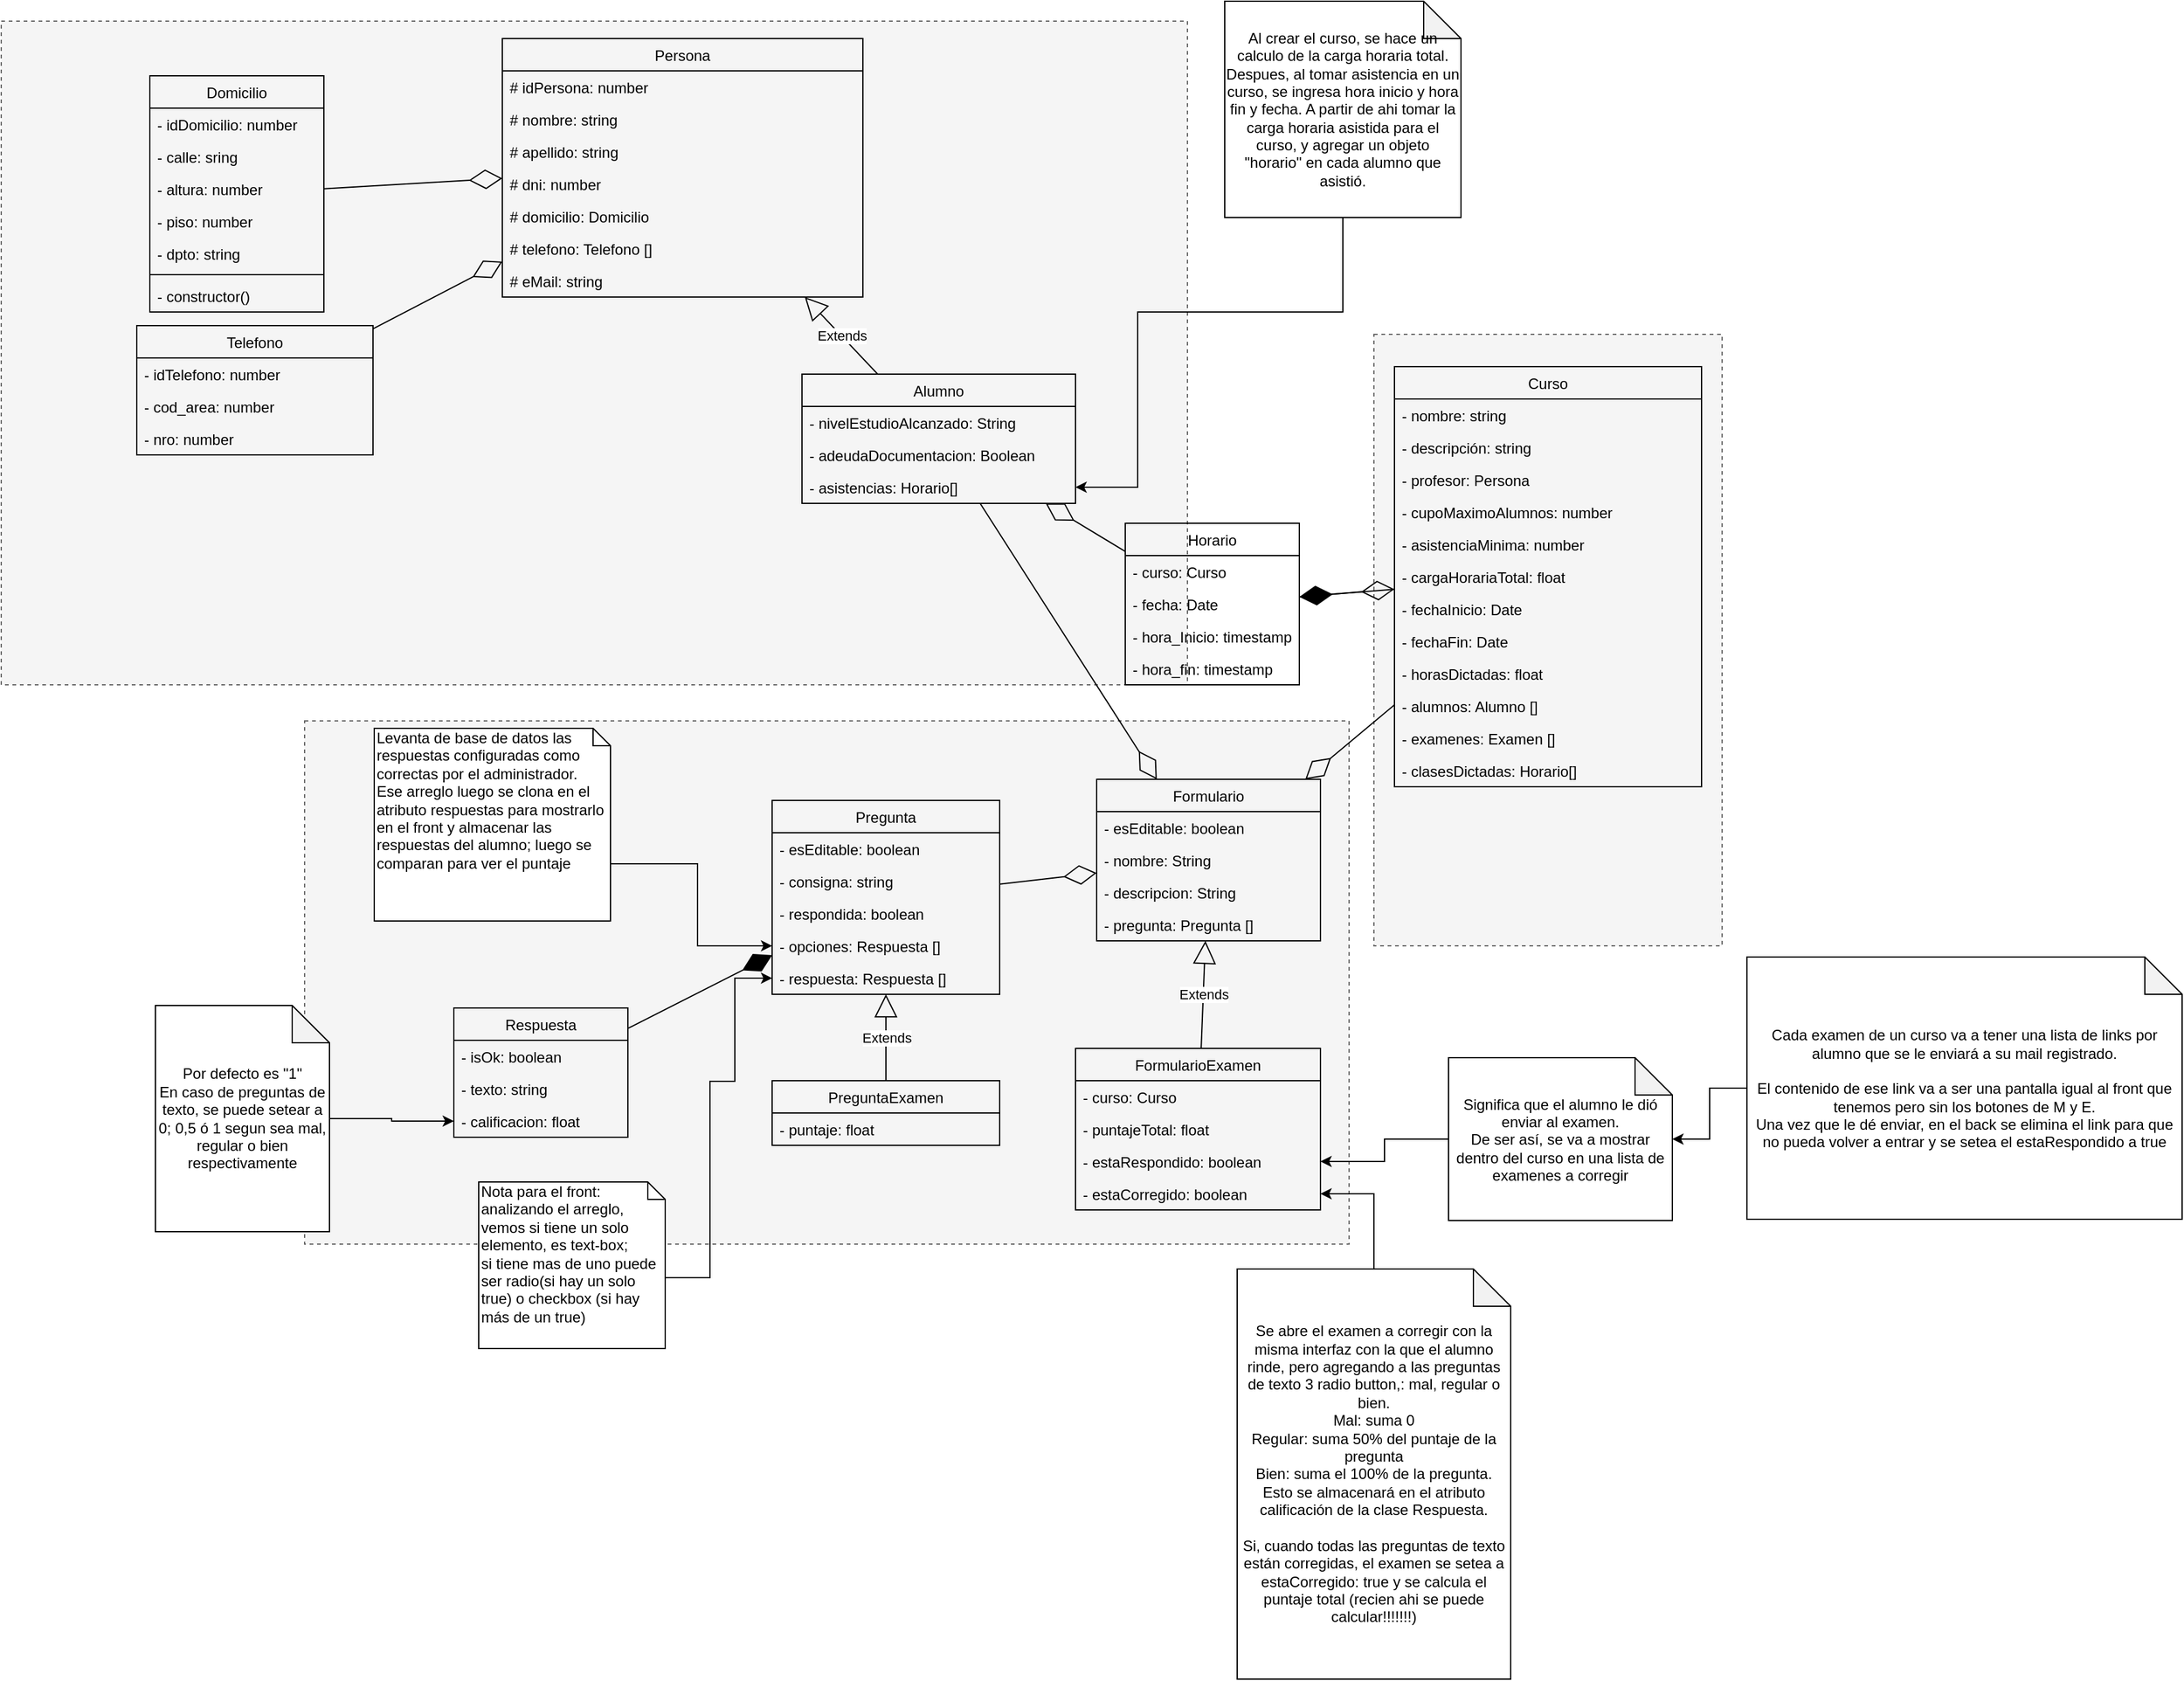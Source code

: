 <mxfile version="12.2.2" type="device" pages="1"><diagram id="f-dJ4CcbWIBOQ4cdCepu" name="Page-1"><mxGraphModel dx="1808" dy="1743" grid="1" gridSize="10" guides="1" tooltips="1" connect="1" arrows="1" fold="1" page="1" pageScale="1" pageWidth="827" pageHeight="1169" math="0" shadow="0"><root><mxCell id="0"/><mxCell id="1" parent="0"/><mxCell id="0V6Gt7G7ayMPBLeQKOoL-3" value="" style="rounded=0;whiteSpace=wrap;html=1;dashed=1;fillColor=#f5f5f5;strokeColor=#666666;fontColor=#333333;" parent="1" vertex="1"><mxGeometry x="390" y="208" width="280" height="492" as="geometry"/></mxCell><mxCell id="0V6Gt7G7ayMPBLeQKOoL-2" value="" style="rounded=0;whiteSpace=wrap;html=1;fillColor=#f5f5f5;dashed=1;strokeColor=#666666;fontColor=#333333;" parent="1" vertex="1"><mxGeometry x="-714" y="-44" width="954" height="534" as="geometry"/></mxCell><mxCell id="0V6Gt7G7ayMPBLeQKOoL-5" value="" style="rounded=0;whiteSpace=wrap;html=1;dashed=1;fillColor=#f5f5f5;strokeColor=#666666;fontColor=#333333;" parent="1" vertex="1"><mxGeometry x="-470" y="519" width="840" height="421" as="geometry"/></mxCell><mxCell id="UIrgwBqXf0p40G4Y4S-2-1" value="Curso" style="swimlane;fontStyle=0;childLayout=stackLayout;horizontal=1;startSize=26;fillColor=none;horizontalStack=0;resizeParent=1;resizeParentMax=0;resizeLast=0;collapsible=1;marginBottom=0;" parent="1" vertex="1"><mxGeometry x="406.5" y="234" width="247" height="338" as="geometry"/></mxCell><mxCell id="dFw13-SHJbsJlFjqZxbd-1" value="- nombre: string" style="text;strokeColor=none;fillColor=none;align=left;verticalAlign=top;spacingLeft=4;spacingRight=4;overflow=hidden;rotatable=0;points=[[0,0.5],[1,0.5]];portConstraint=eastwest;" vertex="1" parent="UIrgwBqXf0p40G4Y4S-2-1"><mxGeometry y="26" width="247" height="26" as="geometry"/></mxCell><mxCell id="dFw13-SHJbsJlFjqZxbd-2" value="- descripción: string" style="text;strokeColor=none;fillColor=none;align=left;verticalAlign=top;spacingLeft=4;spacingRight=4;overflow=hidden;rotatable=0;points=[[0,0.5],[1,0.5]];portConstraint=eastwest;" vertex="1" parent="UIrgwBqXf0p40G4Y4S-2-1"><mxGeometry y="52" width="247" height="26" as="geometry"/></mxCell><mxCell id="UIrgwBqXf0p40G4Y4S-2-3" value="- profesor: Persona" style="text;strokeColor=none;fillColor=none;align=left;verticalAlign=top;spacingLeft=4;spacingRight=4;overflow=hidden;rotatable=0;points=[[0,0.5],[1,0.5]];portConstraint=eastwest;" parent="UIrgwBqXf0p40G4Y4S-2-1" vertex="1"><mxGeometry y="78" width="247" height="26" as="geometry"/></mxCell><mxCell id="UIrgwBqXf0p40G4Y4S-2-4" value="- cupoMaximoAlumnos: number" style="text;strokeColor=none;fillColor=none;align=left;verticalAlign=top;spacingLeft=4;spacingRight=4;overflow=hidden;rotatable=0;points=[[0,0.5],[1,0.5]];portConstraint=eastwest;" parent="UIrgwBqXf0p40G4Y4S-2-1" vertex="1"><mxGeometry y="104" width="247" height="26" as="geometry"/></mxCell><mxCell id="UIrgwBqXf0p40G4Y4S-2-57" value="- asistenciaMinima: number" style="text;strokeColor=none;fillColor=none;align=left;verticalAlign=top;spacingLeft=4;spacingRight=4;overflow=hidden;rotatable=0;points=[[0,0.5],[1,0.5]];portConstraint=eastwest;" parent="UIrgwBqXf0p40G4Y4S-2-1" vertex="1"><mxGeometry y="130" width="247" height="26" as="geometry"/></mxCell><mxCell id="WGWgzZg7DQU7tO4lkFEB-14" value="- cargaHorariaTotal: float" style="text;strokeColor=none;fillColor=none;align=left;verticalAlign=top;spacingLeft=4;spacingRight=4;overflow=hidden;rotatable=0;points=[[0,0.5],[1,0.5]];portConstraint=eastwest;" parent="UIrgwBqXf0p40G4Y4S-2-1" vertex="1"><mxGeometry y="156" width="247" height="26" as="geometry"/></mxCell><mxCell id="dFw13-SHJbsJlFjqZxbd-19" value="- fechaInicio: Date" style="text;strokeColor=none;fillColor=none;align=left;verticalAlign=top;spacingLeft=4;spacingRight=4;overflow=hidden;rotatable=0;points=[[0,0.5],[1,0.5]];portConstraint=eastwest;" vertex="1" parent="UIrgwBqXf0p40G4Y4S-2-1"><mxGeometry y="182" width="247" height="26" as="geometry"/></mxCell><mxCell id="dFw13-SHJbsJlFjqZxbd-20" value="- fechaFin: Date" style="text;strokeColor=none;fillColor=none;align=left;verticalAlign=top;spacingLeft=4;spacingRight=4;overflow=hidden;rotatable=0;points=[[0,0.5],[1,0.5]];portConstraint=eastwest;" vertex="1" parent="UIrgwBqXf0p40G4Y4S-2-1"><mxGeometry y="208" width="247" height="26" as="geometry"/></mxCell><mxCell id="dFw13-SHJbsJlFjqZxbd-3" value="- horasDictadas: float" style="text;strokeColor=none;fillColor=none;align=left;verticalAlign=top;spacingLeft=4;spacingRight=4;overflow=hidden;rotatable=0;points=[[0,0.5],[1,0.5]];portConstraint=eastwest;" vertex="1" parent="UIrgwBqXf0p40G4Y4S-2-1"><mxGeometry y="234" width="247" height="26" as="geometry"/></mxCell><mxCell id="UIrgwBqXf0p40G4Y4S-2-2" value="- alumnos: Alumno []" style="text;strokeColor=none;fillColor=none;align=left;verticalAlign=top;spacingLeft=4;spacingRight=4;overflow=hidden;rotatable=0;points=[[0,0.5],[1,0.5]];portConstraint=eastwest;" parent="UIrgwBqXf0p40G4Y4S-2-1" vertex="1"><mxGeometry y="260" width="247" height="26" as="geometry"/></mxCell><mxCell id="WGWgzZg7DQU7tO4lkFEB-18" value="- examenes: Examen []" style="text;strokeColor=none;fillColor=none;align=left;verticalAlign=top;spacingLeft=4;spacingRight=4;overflow=hidden;rotatable=0;points=[[0,0.5],[1,0.5]];portConstraint=eastwest;" parent="UIrgwBqXf0p40G4Y4S-2-1" vertex="1"><mxGeometry y="286" width="247" height="26" as="geometry"/></mxCell><mxCell id="dFw13-SHJbsJlFjqZxbd-21" value="- clasesDictadas: Horario[]" style="text;strokeColor=none;fillColor=none;align=left;verticalAlign=top;spacingLeft=4;spacingRight=4;overflow=hidden;rotatable=0;points=[[0,0.5],[1,0.5]];portConstraint=eastwest;" vertex="1" parent="UIrgwBqXf0p40G4Y4S-2-1"><mxGeometry y="312" width="247" height="26" as="geometry"/></mxCell><mxCell id="UIrgwBqXf0p40G4Y4S-2-5" value="Alumno" style="swimlane;fontStyle=0;childLayout=stackLayout;horizontal=1;startSize=26;fillColor=none;horizontalStack=0;resizeParent=1;resizeParentMax=0;resizeLast=0;collapsible=1;marginBottom=0;" parent="1" vertex="1"><mxGeometry x="-70" y="240" width="220" height="104" as="geometry"/></mxCell><mxCell id="WGWgzZg7DQU7tO4lkFEB-15" value="- nivelEstudioAlcanzado: String" style="text;strokeColor=none;fillColor=none;align=left;verticalAlign=top;spacingLeft=4;spacingRight=4;overflow=hidden;rotatable=0;points=[[0,0.5],[1,0.5]];portConstraint=eastwest;" parent="UIrgwBqXf0p40G4Y4S-2-5" vertex="1"><mxGeometry y="26" width="220" height="26" as="geometry"/></mxCell><mxCell id="WGWgzZg7DQU7tO4lkFEB-16" value="- adeudaDocumentacion: Boolean" style="text;strokeColor=none;fillColor=none;align=left;verticalAlign=top;spacingLeft=4;spacingRight=4;overflow=hidden;rotatable=0;points=[[0,0.5],[1,0.5]];portConstraint=eastwest;" parent="UIrgwBqXf0p40G4Y4S-2-5" vertex="1"><mxGeometry y="52" width="220" height="26" as="geometry"/></mxCell><mxCell id="WGWgzZg7DQU7tO4lkFEB-6" value="- asistencias: Horario[]" style="text;strokeColor=none;fillColor=none;align=left;verticalAlign=top;spacingLeft=4;spacingRight=4;overflow=hidden;rotatable=0;points=[[0,0.5],[1,0.5]];portConstraint=eastwest;" parent="UIrgwBqXf0p40G4Y4S-2-5" vertex="1"><mxGeometry y="78" width="220" height="26" as="geometry"/></mxCell><mxCell id="UIrgwBqXf0p40G4Y4S-2-13" value="Persona" style="swimlane;fontStyle=0;childLayout=stackLayout;horizontal=1;startSize=26;fillColor=none;horizontalStack=0;resizeParent=1;resizeParentMax=0;resizeLast=0;collapsible=1;marginBottom=0;" parent="1" vertex="1"><mxGeometry x="-311" y="-30" width="290" height="208" as="geometry"/></mxCell><mxCell id="UIrgwBqXf0p40G4Y4S-2-14" value="# idPersona: number" style="text;strokeColor=none;fillColor=none;align=left;verticalAlign=top;spacingLeft=4;spacingRight=4;overflow=hidden;rotatable=0;points=[[0,0.5],[1,0.5]];portConstraint=eastwest;" parent="UIrgwBqXf0p40G4Y4S-2-13" vertex="1"><mxGeometry y="26" width="290" height="26" as="geometry"/></mxCell><mxCell id="UIrgwBqXf0p40G4Y4S-2-35" value="# nombre: string" style="text;strokeColor=none;fillColor=none;align=left;verticalAlign=top;spacingLeft=4;spacingRight=4;overflow=hidden;rotatable=0;points=[[0,0.5],[1,0.5]];portConstraint=eastwest;" parent="UIrgwBqXf0p40G4Y4S-2-13" vertex="1"><mxGeometry y="52" width="290" height="26" as="geometry"/></mxCell><mxCell id="UIrgwBqXf0p40G4Y4S-2-15" value="# apellido: string" style="text;strokeColor=none;fillColor=none;align=left;verticalAlign=top;spacingLeft=4;spacingRight=4;overflow=hidden;rotatable=0;points=[[0,0.5],[1,0.5]];portConstraint=eastwest;" parent="UIrgwBqXf0p40G4Y4S-2-13" vertex="1"><mxGeometry y="78" width="290" height="26" as="geometry"/></mxCell><mxCell id="UIrgwBqXf0p40G4Y4S-2-16" value="# dni: number" style="text;strokeColor=none;fillColor=none;align=left;verticalAlign=top;spacingLeft=4;spacingRight=4;overflow=hidden;rotatable=0;points=[[0,0.5],[1,0.5]];portConstraint=eastwest;" parent="UIrgwBqXf0p40G4Y4S-2-13" vertex="1"><mxGeometry y="104" width="290" height="26" as="geometry"/></mxCell><mxCell id="UIrgwBqXf0p40G4Y4S-2-50" value="# domicilio: Domicilio" style="text;strokeColor=none;fillColor=none;align=left;verticalAlign=top;spacingLeft=4;spacingRight=4;overflow=hidden;rotatable=0;points=[[0,0.5],[1,0.5]];portConstraint=eastwest;" parent="UIrgwBqXf0p40G4Y4S-2-13" vertex="1"><mxGeometry y="130" width="290" height="26" as="geometry"/></mxCell><mxCell id="UIrgwBqXf0p40G4Y4S-2-34" value="# telefono: Telefono [] " style="text;strokeColor=none;fillColor=none;align=left;verticalAlign=top;spacingLeft=4;spacingRight=4;overflow=hidden;rotatable=0;points=[[0,0.5],[1,0.5]];portConstraint=eastwest;" parent="UIrgwBqXf0p40G4Y4S-2-13" vertex="1"><mxGeometry y="156" width="290" height="26" as="geometry"/></mxCell><mxCell id="UIrgwBqXf0p40G4Y4S-2-36" value="# eMail: string" style="text;strokeColor=none;fillColor=none;align=left;verticalAlign=top;spacingLeft=4;spacingRight=4;overflow=hidden;rotatable=0;points=[[0,0.5],[1,0.5]];portConstraint=eastwest;" parent="UIrgwBqXf0p40G4Y4S-2-13" vertex="1"><mxGeometry y="182" width="290" height="26" as="geometry"/></mxCell><mxCell id="UIrgwBqXf0p40G4Y4S-2-17" value="Formulario" style="swimlane;fontStyle=0;childLayout=stackLayout;horizontal=1;startSize=26;fillColor=none;horizontalStack=0;resizeParent=1;resizeParentMax=0;resizeLast=0;collapsible=1;marginBottom=0;" parent="1" vertex="1"><mxGeometry x="167" y="566" width="180" height="130" as="geometry"/></mxCell><mxCell id="UczHbonSm5Xrn4afwmdp-6" value="- esEditable: boolean" style="text;strokeColor=none;fillColor=none;align=left;verticalAlign=top;spacingLeft=4;spacingRight=4;overflow=hidden;rotatable=0;points=[[0,0.5],[1,0.5]];portConstraint=eastwest;" parent="UIrgwBqXf0p40G4Y4S-2-17" vertex="1"><mxGeometry y="26" width="180" height="26" as="geometry"/></mxCell><mxCell id="UczHbonSm5Xrn4afwmdp-4" value="- nombre: String" style="text;strokeColor=none;fillColor=none;align=left;verticalAlign=top;spacingLeft=4;spacingRight=4;overflow=hidden;rotatable=0;points=[[0,0.5],[1,0.5]];portConstraint=eastwest;" parent="UIrgwBqXf0p40G4Y4S-2-17" vertex="1"><mxGeometry y="52" width="180" height="26" as="geometry"/></mxCell><mxCell id="UczHbonSm5Xrn4afwmdp-3" value="- descripcion: String" style="text;strokeColor=none;fillColor=none;align=left;verticalAlign=top;spacingLeft=4;spacingRight=4;overflow=hidden;rotatable=0;points=[[0,0.5],[1,0.5]];portConstraint=eastwest;" parent="UIrgwBqXf0p40G4Y4S-2-17" vertex="1"><mxGeometry y="78" width="180" height="26" as="geometry"/></mxCell><mxCell id="UIrgwBqXf0p40G4Y4S-2-18" value="- pregunta: Pregunta []" style="text;strokeColor=none;fillColor=none;align=left;verticalAlign=top;spacingLeft=4;spacingRight=4;overflow=hidden;rotatable=0;points=[[0,0.5],[1,0.5]];portConstraint=eastwest;" parent="UIrgwBqXf0p40G4Y4S-2-17" vertex="1"><mxGeometry y="104" width="180" height="26" as="geometry"/></mxCell><mxCell id="UIrgwBqXf0p40G4Y4S-2-21" value="FormularioExamen" style="swimlane;fontStyle=0;childLayout=stackLayout;horizontal=1;startSize=26;fillColor=none;horizontalStack=0;resizeParent=1;resizeParentMax=0;resizeLast=0;collapsible=1;marginBottom=0;" parent="1" vertex="1"><mxGeometry x="150" y="782.5" width="197" height="130" as="geometry"/></mxCell><mxCell id="WGWgzZg7DQU7tO4lkFEB-51" value="- curso: Curso" style="text;strokeColor=none;fillColor=none;align=left;verticalAlign=top;spacingLeft=4;spacingRight=4;overflow=hidden;rotatable=0;points=[[0,0.5],[1,0.5]];portConstraint=eastwest;" parent="UIrgwBqXf0p40G4Y4S-2-21" vertex="1"><mxGeometry y="26" width="197" height="26" as="geometry"/></mxCell><mxCell id="UIrgwBqXf0p40G4Y4S-2-33" value="- puntajeTotal: float" style="text;strokeColor=none;fillColor=none;align=left;verticalAlign=top;spacingLeft=4;spacingRight=4;overflow=hidden;rotatable=0;points=[[0,0.5],[1,0.5]];portConstraint=eastwest;" parent="UIrgwBqXf0p40G4Y4S-2-21" vertex="1"><mxGeometry y="52" width="197" height="26" as="geometry"/></mxCell><mxCell id="UczHbonSm5Xrn4afwmdp-11" value="- estaRespondido: boolean" style="text;strokeColor=none;fillColor=none;align=left;verticalAlign=top;spacingLeft=4;spacingRight=4;overflow=hidden;rotatable=0;points=[[0,0.5],[1,0.5]];portConstraint=eastwest;" parent="UIrgwBqXf0p40G4Y4S-2-21" vertex="1"><mxGeometry y="78" width="197" height="26" as="geometry"/></mxCell><mxCell id="UczHbonSm5Xrn4afwmdp-12" value="- estaCorregido: boolean" style="text;strokeColor=none;fillColor=none;align=left;verticalAlign=top;spacingLeft=4;spacingRight=4;overflow=hidden;rotatable=0;points=[[0,0.5],[1,0.5]];portConstraint=eastwest;" parent="UIrgwBqXf0p40G4Y4S-2-21" vertex="1"><mxGeometry y="104" width="197" height="26" as="geometry"/></mxCell><mxCell id="UIrgwBqXf0p40G4Y4S-2-25" value="PreguntaExamen" style="swimlane;fontStyle=0;childLayout=stackLayout;horizontal=1;startSize=26;fillColor=none;horizontalStack=0;resizeParent=1;resizeParentMax=0;resizeLast=0;collapsible=1;marginBottom=0;" parent="1" vertex="1"><mxGeometry x="-94" y="808.5" width="183" height="52" as="geometry"/></mxCell><mxCell id="WGWgzZg7DQU7tO4lkFEB-22" value="- puntaje: float" style="text;strokeColor=none;fillColor=none;align=left;verticalAlign=top;spacingLeft=4;spacingRight=4;overflow=hidden;rotatable=0;points=[[0,0.5],[1,0.5]];portConstraint=eastwest;" parent="UIrgwBqXf0p40G4Y4S-2-25" vertex="1"><mxGeometry y="26" width="183" height="26" as="geometry"/></mxCell><mxCell id="UIrgwBqXf0p40G4Y4S-2-29" value="Respuesta" style="swimlane;fontStyle=0;childLayout=stackLayout;horizontal=1;startSize=26;fillColor=none;horizontalStack=0;resizeParent=1;resizeParentMax=0;resizeLast=0;collapsible=1;marginBottom=0;" parent="1" vertex="1"><mxGeometry x="-350" y="750" width="140" height="104" as="geometry"/></mxCell><mxCell id="UIrgwBqXf0p40G4Y4S-2-30" value="- isOk: boolean" style="text;strokeColor=none;fillColor=none;align=left;verticalAlign=top;spacingLeft=4;spacingRight=4;overflow=hidden;rotatable=0;points=[[0,0.5],[1,0.5]];portConstraint=eastwest;" parent="UIrgwBqXf0p40G4Y4S-2-29" vertex="1"><mxGeometry y="26" width="140" height="26" as="geometry"/></mxCell><mxCell id="UIrgwBqXf0p40G4Y4S-2-31" value="- texto: string" style="text;strokeColor=none;fillColor=none;align=left;verticalAlign=top;spacingLeft=4;spacingRight=4;overflow=hidden;rotatable=0;points=[[0,0.5],[1,0.5]];portConstraint=eastwest;" parent="UIrgwBqXf0p40G4Y4S-2-29" vertex="1"><mxGeometry y="52" width="140" height="26" as="geometry"/></mxCell><mxCell id="nEvsQ2q3yZ7ZM4qGIYmT-1" value="- calificacion: float" style="text;strokeColor=none;fillColor=none;align=left;verticalAlign=top;spacingLeft=4;spacingRight=4;overflow=hidden;rotatable=0;points=[[0,0.5],[1,0.5]];portConstraint=eastwest;" parent="UIrgwBqXf0p40G4Y4S-2-29" vertex="1"><mxGeometry y="78" width="140" height="26" as="geometry"/></mxCell><mxCell id="UIrgwBqXf0p40G4Y4S-2-37" value="Domicilio" style="swimlane;fontStyle=0;childLayout=stackLayout;horizontal=1;startSize=26;fillColor=none;horizontalStack=0;resizeParent=1;resizeParentMax=0;resizeLast=0;collapsible=1;marginBottom=0;" parent="1" vertex="1"><mxGeometry x="-594.5" width="140" height="190" as="geometry"/></mxCell><mxCell id="UIrgwBqXf0p40G4Y4S-2-38" value="- idDomicilio: number" style="text;strokeColor=none;fillColor=none;align=left;verticalAlign=top;spacingLeft=4;spacingRight=4;overflow=hidden;rotatable=0;points=[[0,0.5],[1,0.5]];portConstraint=eastwest;" parent="UIrgwBqXf0p40G4Y4S-2-37" vertex="1"><mxGeometry y="26" width="140" height="26" as="geometry"/></mxCell><mxCell id="UIrgwBqXf0p40G4Y4S-2-39" value="- calle: sring" style="text;strokeColor=none;fillColor=none;align=left;verticalAlign=top;spacingLeft=4;spacingRight=4;overflow=hidden;rotatable=0;points=[[0,0.5],[1,0.5]];portConstraint=eastwest;" parent="UIrgwBqXf0p40G4Y4S-2-37" vertex="1"><mxGeometry y="52" width="140" height="26" as="geometry"/></mxCell><mxCell id="UIrgwBqXf0p40G4Y4S-2-40" value="- altura: number" style="text;strokeColor=none;fillColor=none;align=left;verticalAlign=top;spacingLeft=4;spacingRight=4;overflow=hidden;rotatable=0;points=[[0,0.5],[1,0.5]];portConstraint=eastwest;" parent="UIrgwBqXf0p40G4Y4S-2-37" vertex="1"><mxGeometry y="78" width="140" height="26" as="geometry"/></mxCell><mxCell id="UIrgwBqXf0p40G4Y4S-2-48" value="- piso: number" style="text;strokeColor=none;fillColor=none;align=left;verticalAlign=top;spacingLeft=4;spacingRight=4;overflow=hidden;rotatable=0;points=[[0,0.5],[1,0.5]];portConstraint=eastwest;" parent="UIrgwBqXf0p40G4Y4S-2-37" vertex="1"><mxGeometry y="104" width="140" height="26" as="geometry"/></mxCell><mxCell id="UIrgwBqXf0p40G4Y4S-2-49" value="- dpto: string" style="text;strokeColor=none;fillColor=none;align=left;verticalAlign=top;spacingLeft=4;spacingRight=4;overflow=hidden;rotatable=0;points=[[0,0.5],[1,0.5]];portConstraint=eastwest;" parent="UIrgwBqXf0p40G4Y4S-2-37" vertex="1"><mxGeometry y="130" width="140" height="26" as="geometry"/></mxCell><mxCell id="W1IpdZNY89ZAKOjJsBWd-2" value="" style="line;strokeWidth=1;fillColor=none;align=left;verticalAlign=middle;spacingTop=-1;spacingLeft=3;spacingRight=3;rotatable=0;labelPosition=right;points=[];portConstraint=eastwest;" parent="UIrgwBqXf0p40G4Y4S-2-37" vertex="1"><mxGeometry y="156" width="140" height="8" as="geometry"/></mxCell><mxCell id="W1IpdZNY89ZAKOjJsBWd-3" value="- constructor()" style="text;strokeColor=none;fillColor=none;align=left;verticalAlign=top;spacingLeft=4;spacingRight=4;overflow=hidden;rotatable=0;points=[[0,0.5],[1,0.5]];portConstraint=eastwest;" parent="UIrgwBqXf0p40G4Y4S-2-37" vertex="1"><mxGeometry y="164" width="140" height="26" as="geometry"/></mxCell><mxCell id="UIrgwBqXf0p40G4Y4S-2-44" value="Telefono" style="swimlane;fontStyle=0;childLayout=stackLayout;horizontal=1;startSize=26;fillColor=none;horizontalStack=0;resizeParent=1;resizeParentMax=0;resizeLast=0;collapsible=1;marginBottom=0;" parent="1" vertex="1"><mxGeometry x="-605" y="201" width="190" height="104" as="geometry"/></mxCell><mxCell id="UIrgwBqXf0p40G4Y4S-2-45" value="- idTelefono: number" style="text;strokeColor=none;fillColor=none;align=left;verticalAlign=top;spacingLeft=4;spacingRight=4;overflow=hidden;rotatable=0;points=[[0,0.5],[1,0.5]];portConstraint=eastwest;" parent="UIrgwBqXf0p40G4Y4S-2-44" vertex="1"><mxGeometry y="26" width="190" height="26" as="geometry"/></mxCell><mxCell id="UIrgwBqXf0p40G4Y4S-2-46" value="- cod_area: number" style="text;strokeColor=none;fillColor=none;align=left;verticalAlign=top;spacingLeft=4;spacingRight=4;overflow=hidden;rotatable=0;points=[[0,0.5],[1,0.5]];portConstraint=eastwest;" parent="UIrgwBqXf0p40G4Y4S-2-44" vertex="1"><mxGeometry y="52" width="190" height="26" as="geometry"/></mxCell><mxCell id="UIrgwBqXf0p40G4Y4S-2-47" value="- nro: number" style="text;strokeColor=none;fillColor=none;align=left;verticalAlign=top;spacingLeft=4;spacingRight=4;overflow=hidden;rotatable=0;points=[[0,0.5],[1,0.5]];portConstraint=eastwest;" parent="UIrgwBqXf0p40G4Y4S-2-44" vertex="1"><mxGeometry y="78" width="190" height="26" as="geometry"/></mxCell><mxCell id="UIrgwBqXf0p40G4Y4S-2-54" value="" style="endArrow=diamondThin;endFill=0;endSize=24;html=1;" parent="1" source="UIrgwBqXf0p40G4Y4S-2-37" target="UIrgwBqXf0p40G4Y4S-2-13" edge="1"><mxGeometry width="160" relative="1" as="geometry"><mxPoint x="250" y="76.5" as="sourcePoint"/><mxPoint x="410" y="76.5" as="targetPoint"/></mxGeometry></mxCell><mxCell id="UIrgwBqXf0p40G4Y4S-2-59" value="Extends" style="endArrow=block;endSize=16;endFill=0;html=1;" parent="1" source="UIrgwBqXf0p40G4Y4S-2-5" target="UIrgwBqXf0p40G4Y4S-2-13" edge="1"><mxGeometry width="160" relative="1" as="geometry"><mxPoint x="510" y="266.5" as="sourcePoint"/><mxPoint x="600" y="250" as="targetPoint"/></mxGeometry></mxCell><mxCell id="WGWgzZg7DQU7tO4lkFEB-1" value="Horario" style="swimlane;fontStyle=0;childLayout=stackLayout;horizontal=1;startSize=26;fillColor=none;horizontalStack=0;resizeParent=1;resizeParentMax=0;resizeLast=0;collapsible=1;marginBottom=0;" parent="1" vertex="1"><mxGeometry x="190" y="360" width="140" height="130" as="geometry"/></mxCell><mxCell id="WGWgzZg7DQU7tO4lkFEB-2" value="- curso: Curso" style="text;strokeColor=none;fillColor=none;align=left;verticalAlign=top;spacingLeft=4;spacingRight=4;overflow=hidden;rotatable=0;points=[[0,0.5],[1,0.5]];portConstraint=eastwest;" parent="WGWgzZg7DQU7tO4lkFEB-1" vertex="1"><mxGeometry y="26" width="140" height="26" as="geometry"/></mxCell><mxCell id="dFw13-SHJbsJlFjqZxbd-16" value="- fecha: Date" style="text;strokeColor=none;fillColor=none;align=left;verticalAlign=top;spacingLeft=4;spacingRight=4;overflow=hidden;rotatable=0;points=[[0,0.5],[1,0.5]];portConstraint=eastwest;" vertex="1" parent="WGWgzZg7DQU7tO4lkFEB-1"><mxGeometry y="52" width="140" height="26" as="geometry"/></mxCell><mxCell id="WGWgzZg7DQU7tO4lkFEB-3" value="- hora_Inicio: timestamp" style="text;strokeColor=none;fillColor=none;align=left;verticalAlign=top;spacingLeft=4;spacingRight=4;overflow=hidden;rotatable=0;points=[[0,0.5],[1,0.5]];portConstraint=eastwest;" parent="WGWgzZg7DQU7tO4lkFEB-1" vertex="1"><mxGeometry y="78" width="140" height="26" as="geometry"/></mxCell><mxCell id="WGWgzZg7DQU7tO4lkFEB-4" value="- hora_fin: timestamp" style="text;strokeColor=none;fillColor=none;align=left;verticalAlign=top;spacingLeft=4;spacingRight=4;overflow=hidden;rotatable=0;points=[[0,0.5],[1,0.5]];portConstraint=eastwest;" parent="WGWgzZg7DQU7tO4lkFEB-1" vertex="1"><mxGeometry y="104" width="140" height="26" as="geometry"/></mxCell><mxCell id="WGWgzZg7DQU7tO4lkFEB-7" value="" style="endArrow=diamondThin;endFill=1;endSize=24;html=1;" parent="1" source="UIrgwBqXf0p40G4Y4S-2-1" target="WGWgzZg7DQU7tO4lkFEB-1" edge="1"><mxGeometry width="160" relative="1" as="geometry"><mxPoint x="426.5" y="484.5" as="sourcePoint"/><mxPoint x="586.5" y="484.5" as="targetPoint"/></mxGeometry></mxCell><mxCell id="WGWgzZg7DQU7tO4lkFEB-21" style="edgeStyle=orthogonalEdgeStyle;rounded=0;orthogonalLoop=1;jettySize=auto;html=1;entryX=0;entryY=0.5;entryDx=0;entryDy=0;" parent="1" source="WGWgzZg7DQU7tO4lkFEB-19" target="WGWgzZg7DQU7tO4lkFEB-48" edge="1"><mxGeometry relative="1" as="geometry"><mxPoint x="-125" y="809" as="targetPoint"/><Array as="points"><mxPoint x="-144" y="967"/><mxPoint x="-144" y="809"/><mxPoint x="-124" y="809"/><mxPoint x="-124" y="726"/></Array></mxGeometry></mxCell><mxCell id="WGWgzZg7DQU7tO4lkFEB-19" value="Nota para el front:&lt;br&gt;analizando el arreglo, vemos si tiene un solo elemento, es text-box;&lt;br&gt;si tiene mas de uno puede ser radio(si hay un solo true) o checkbox (si hay más de un true)" style="shape=note;whiteSpace=wrap;html=1;size=14;verticalAlign=top;align=left;spacingTop=-6;" parent="1" vertex="1"><mxGeometry x="-330" y="890" width="150" height="134" as="geometry"/></mxCell><mxCell id="WGWgzZg7DQU7tO4lkFEB-26" style="edgeStyle=orthogonalEdgeStyle;rounded=0;orthogonalLoop=1;jettySize=auto;html=1;entryX=0;entryY=0.5;entryDx=0;entryDy=0;" parent="1" source="WGWgzZg7DQU7tO4lkFEB-25" target="WGWgzZg7DQU7tO4lkFEB-38" edge="1"><mxGeometry relative="1" as="geometry"><mxPoint x="58" y="809" as="targetPoint"/><Array as="points"><mxPoint x="-154" y="634"/><mxPoint x="-154" y="700"/></Array></mxGeometry></mxCell><mxCell id="WGWgzZg7DQU7tO4lkFEB-25" value="Levanta de base de datos las respuestas configuradas como correctas por el administrador.&lt;br&gt;Ese arreglo luego se clona en el atributo respuestas para mostrarlo en el front y almacenar las respuestas del alumno; luego se comparan para ver el puntaje" style="shape=note;whiteSpace=wrap;html=1;size=14;verticalAlign=top;align=left;spacingTop=-6;" parent="1" vertex="1"><mxGeometry x="-414" y="525" width="190" height="155" as="geometry"/></mxCell><mxCell id="WGWgzZg7DQU7tO4lkFEB-28" value="" style="endArrow=diamondThin;endFill=1;endSize=24;html=1;" parent="1" source="UIrgwBqXf0p40G4Y4S-2-29" target="WGWgzZg7DQU7tO4lkFEB-35" edge="1"><mxGeometry width="160" relative="1" as="geometry"><mxPoint x="114.495" y="734.5" as="sourcePoint"/><mxPoint x="84.337" y="661" as="targetPoint"/></mxGeometry></mxCell><mxCell id="WGWgzZg7DQU7tO4lkFEB-35" value="Pregunta" style="swimlane;fontStyle=0;childLayout=stackLayout;horizontal=1;startSize=26;fillColor=none;horizontalStack=0;resizeParent=1;resizeParentMax=0;resizeLast=0;collapsible=1;marginBottom=0;" parent="1" vertex="1"><mxGeometry x="-94" y="583" width="183" height="156" as="geometry"/></mxCell><mxCell id="UczHbonSm5Xrn4afwmdp-5" value="- esEditable: boolean" style="text;strokeColor=none;fillColor=none;align=left;verticalAlign=top;spacingLeft=4;spacingRight=4;overflow=hidden;rotatable=0;points=[[0,0.5],[1,0.5]];portConstraint=eastwest;" parent="WGWgzZg7DQU7tO4lkFEB-35" vertex="1"><mxGeometry y="26" width="183" height="26" as="geometry"/></mxCell><mxCell id="WGWgzZg7DQU7tO4lkFEB-36" value="- consigna: string" style="text;strokeColor=none;fillColor=none;align=left;verticalAlign=top;spacingLeft=4;spacingRight=4;overflow=hidden;rotatable=0;points=[[0,0.5],[1,0.5]];portConstraint=eastwest;" parent="WGWgzZg7DQU7tO4lkFEB-35" vertex="1"><mxGeometry y="52" width="183" height="26" as="geometry"/></mxCell><mxCell id="WGWgzZg7DQU7tO4lkFEB-40" value="- respondida: boolean" style="text;strokeColor=none;fillColor=none;align=left;verticalAlign=top;spacingLeft=4;spacingRight=4;overflow=hidden;rotatable=0;points=[[0,0.5],[1,0.5]];portConstraint=eastwest;" parent="WGWgzZg7DQU7tO4lkFEB-35" vertex="1"><mxGeometry y="78" width="183" height="26" as="geometry"/></mxCell><mxCell id="WGWgzZg7DQU7tO4lkFEB-38" value="- opciones: Respuesta []" style="text;strokeColor=none;fillColor=none;align=left;verticalAlign=top;spacingLeft=4;spacingRight=4;overflow=hidden;rotatable=0;points=[[0,0.5],[1,0.5]];portConstraint=eastwest;" parent="WGWgzZg7DQU7tO4lkFEB-35" vertex="1"><mxGeometry y="104" width="183" height="26" as="geometry"/></mxCell><mxCell id="WGWgzZg7DQU7tO4lkFEB-48" value="- respuesta: Respuesta []" style="text;strokeColor=none;fillColor=none;align=left;verticalAlign=top;spacingLeft=4;spacingRight=4;overflow=hidden;rotatable=0;points=[[0,0.5],[1,0.5]];portConstraint=eastwest;" parent="WGWgzZg7DQU7tO4lkFEB-35" vertex="1"><mxGeometry y="130" width="183" height="26" as="geometry"/></mxCell><mxCell id="WGWgzZg7DQU7tO4lkFEB-43" value="Extends" style="endArrow=block;endSize=16;endFill=0;html=1;" parent="1" source="UIrgwBqXf0p40G4Y4S-2-25" target="WGWgzZg7DQU7tO4lkFEB-35" edge="1"><mxGeometry width="160" relative="1" as="geometry"><mxPoint x="-54" y="740" as="sourcePoint"/><mxPoint x="106" y="740" as="targetPoint"/></mxGeometry></mxCell><mxCell id="WGWgzZg7DQU7tO4lkFEB-44" value="" style="endArrow=diamondThin;endFill=0;endSize=24;html=1;" parent="1" source="WGWgzZg7DQU7tO4lkFEB-35" target="UIrgwBqXf0p40G4Y4S-2-17" edge="1"><mxGeometry width="160" relative="1" as="geometry"><mxPoint x="86" y="760" as="sourcePoint"/><mxPoint x="246" y="760" as="targetPoint"/></mxGeometry></mxCell><mxCell id="WGWgzZg7DQU7tO4lkFEB-49" value="Extends" style="endArrow=block;endSize=16;endFill=0;html=1;" parent="1" source="UIrgwBqXf0p40G4Y4S-2-21" target="UIrgwBqXf0p40G4Y4S-2-17" edge="1"><mxGeometry width="160" relative="1" as="geometry"><mxPoint x="184.5" y="749.5" as="sourcePoint"/><mxPoint x="344.5" y="749.5" as="targetPoint"/></mxGeometry></mxCell><mxCell id="WGWgzZg7DQU7tO4lkFEB-60" value="" style="endArrow=diamondThin;endFill=0;endSize=24;html=1;" parent="1" source="UIrgwBqXf0p40G4Y4S-2-1" target="UIrgwBqXf0p40G4Y4S-2-17" edge="1"><mxGeometry width="160" relative="1" as="geometry"><mxPoint x="120" y="497.143" as="sourcePoint"/><mxPoint x="280" y="497.143" as="targetPoint"/></mxGeometry></mxCell><mxCell id="WGWgzZg7DQU7tO4lkFEB-61" value="" style="endArrow=diamondThin;endFill=0;endSize=24;html=1;" parent="1" source="UIrgwBqXf0p40G4Y4S-2-5" target="UIrgwBqXf0p40G4Y4S-2-17" edge="1"><mxGeometry width="160" relative="1" as="geometry"><mxPoint x="156.05" y="442" as="sourcePoint"/><mxPoint x="73.725" y="557" as="targetPoint"/></mxGeometry></mxCell><mxCell id="LTISdvxG93ToZpMCl6lN-4" value="" style="edgeStyle=orthogonalEdgeStyle;rounded=0;orthogonalLoop=1;jettySize=auto;html=1;entryX=1;entryY=0.5;entryDx=0;entryDy=0;" parent="1" source="LTISdvxG93ToZpMCl6lN-2" target="WGWgzZg7DQU7tO4lkFEB-6" edge="1"><mxGeometry relative="1" as="geometry"><mxPoint x="560" y="553" as="targetPoint"/><Array as="points"><mxPoint x="365" y="190"/><mxPoint x="200" y="190"/><mxPoint x="200" y="331"/></Array></mxGeometry></mxCell><mxCell id="LTISdvxG93ToZpMCl6lN-2" value="Al crear el curso, se hace un calculo de la carga horaria total.&lt;br&gt;Despues, al tomar asistencia en un curso, se ingresa hora inicio y hora fin y fecha. A partir de ahi tomar la carga horaria asistida para el curso, y agregar un objeto &quot;horario&quot; en cada alumno que asistió." style="shape=note;whiteSpace=wrap;html=1;backgroundOutline=1;darkOpacity=0.05;" parent="1" vertex="1"><mxGeometry x="270" y="-60" width="190" height="174" as="geometry"/></mxCell><mxCell id="W1IpdZNY89ZAKOjJsBWd-1" value="" style="endArrow=diamondThin;endFill=0;endSize=24;html=1;" parent="1" source="UIrgwBqXf0p40G4Y4S-2-44" target="UIrgwBqXf0p40G4Y4S-2-13" edge="1"><mxGeometry width="160" relative="1" as="geometry"><mxPoint x="-444.5" y="96.782" as="sourcePoint"/><mxPoint x="-245.0" y="121.809" as="targetPoint"/></mxGeometry></mxCell><mxCell id="UczHbonSm5Xrn4afwmdp-15" value="" style="edgeStyle=orthogonalEdgeStyle;rounded=0;orthogonalLoop=1;jettySize=auto;html=1;entryX=1;entryY=0.5;entryDx=0;entryDy=0;" parent="1" source="UczHbonSm5Xrn4afwmdp-13" target="UczHbonSm5Xrn4afwmdp-11" edge="1"><mxGeometry relative="1" as="geometry"><mxPoint x="400" y="854" as="targetPoint"/></mxGeometry></mxCell><mxCell id="UczHbonSm5Xrn4afwmdp-13" value="Significa que el alumno le dió enviar al examen.&lt;br&gt;De ser así, se va a mostrar dentro del curso en una lista de examenes a corregir" style="shape=note;whiteSpace=wrap;html=1;backgroundOutline=1;darkOpacity=0.05;" parent="1" vertex="1"><mxGeometry x="450" y="790" width="180" height="131" as="geometry"/></mxCell><mxCell id="UczHbonSm5Xrn4afwmdp-18" value="" style="edgeStyle=orthogonalEdgeStyle;rounded=0;orthogonalLoop=1;jettySize=auto;html=1;entryX=1;entryY=0.5;entryDx=0;entryDy=0;" parent="1" source="UczHbonSm5Xrn4afwmdp-16" target="UczHbonSm5Xrn4afwmdp-12" edge="1"><mxGeometry relative="1" as="geometry"><mxPoint x="350" y="1105" as="targetPoint"/></mxGeometry></mxCell><mxCell id="UczHbonSm5Xrn4afwmdp-16" value="Se abre el examen a corregir con la misma interfaz con la que el alumno rinde, pero agregando a las preguntas de texto 3 radio button,: mal, regular o bien.&lt;br&gt;Mal: suma 0&lt;br&gt;Regular: suma 50% del puntaje de la pregunta&lt;br&gt;Bien: suma el 100% de la pregunta.&lt;br&gt;Esto se almacenará en el atributo calificación de la clase Respuesta.&lt;br&gt;&lt;br&gt;Si, cuando todas las preguntas de texto están corregidas, el examen se setea a estaCorregido: true y se calcula el puntaje total (recien ahi se puede calcular!!!!!!!)" style="shape=note;whiteSpace=wrap;html=1;backgroundOutline=1;darkOpacity=0.05;" parent="1" vertex="1"><mxGeometry x="280" y="960" width="220" height="330" as="geometry"/></mxCell><mxCell id="6FaeSd3tAXdz_iaT3FLp-2" value="" style="edgeStyle=orthogonalEdgeStyle;rounded=0;orthogonalLoop=1;jettySize=auto;html=1;" parent="1" source="6FaeSd3tAXdz_iaT3FLp-1" target="UczHbonSm5Xrn4afwmdp-13" edge="1"><mxGeometry relative="1" as="geometry"/></mxCell><mxCell id="6FaeSd3tAXdz_iaT3FLp-1" value="Cada examen de un curso va a tener una lista de links por alumno que se le enviará a su mail registrado.&lt;br&gt;&lt;br&gt;El contenido de ese link va a ser una pantalla igual al front que tenemos pero sin los botones de M y E.&lt;br&gt;Una vez que le dé enviar, en el back se elimina el link para que no pueda volver a entrar y se setea el estaRespondido a true" style="shape=note;whiteSpace=wrap;html=1;backgroundOutline=1;darkOpacity=0.05;" parent="1" vertex="1"><mxGeometry x="690" y="709" width="350" height="211" as="geometry"/></mxCell><mxCell id="nEvsQ2q3yZ7ZM4qGIYmT-3" value="" style="edgeStyle=orthogonalEdgeStyle;rounded=0;orthogonalLoop=1;jettySize=auto;html=1;" parent="1" source="nEvsQ2q3yZ7ZM4qGIYmT-2" target="nEvsQ2q3yZ7ZM4qGIYmT-1" edge="1"><mxGeometry relative="1" as="geometry"/></mxCell><mxCell id="nEvsQ2q3yZ7ZM4qGIYmT-2" value="Por defecto es &quot;1&quot;&lt;br&gt;En caso de preguntas de texto, se puede setear a 0; 0,5 ó 1 segun sea mal, regular o bien respectivamente" style="shape=note;whiteSpace=wrap;html=1;backgroundOutline=1;darkOpacity=0.05;" parent="1" vertex="1"><mxGeometry x="-590" y="748" width="140" height="182" as="geometry"/></mxCell><mxCell id="dFw13-SHJbsJlFjqZxbd-18" value="" style="endArrow=diamondThin;endFill=0;endSize=24;html=1;" edge="1" parent="1" source="WGWgzZg7DQU7tO4lkFEB-1" target="UIrgwBqXf0p40G4Y4S-2-5"><mxGeometry width="160" relative="1" as="geometry"><mxPoint x="177" y="270" as="sourcePoint"/><mxPoint x="337" y="270" as="targetPoint"/></mxGeometry></mxCell><mxCell id="dFw13-SHJbsJlFjqZxbd-23" value="" style="endArrow=diamondThin;endFill=0;endSize=24;html=1;" edge="1" parent="1" source="WGWgzZg7DQU7tO4lkFEB-1" target="UIrgwBqXf0p40G4Y4S-2-1"><mxGeometry width="160" relative="1" as="geometry"><mxPoint x="220" y="397.167" as="sourcePoint"/><mxPoint x="160" y="362.167" as="targetPoint"/></mxGeometry></mxCell></root></mxGraphModel></diagram></mxfile>